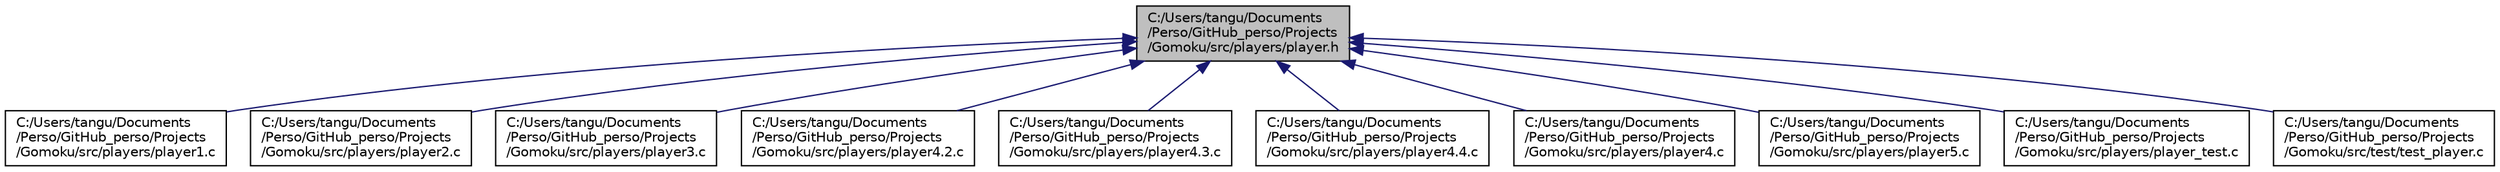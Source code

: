 digraph "C:/Users/tangu/Documents/Perso/GitHub_perso/Projects/Gomoku/src/players/player.h"
{
 // LATEX_PDF_SIZE
  edge [fontname="Helvetica",fontsize="10",labelfontname="Helvetica",labelfontsize="10"];
  node [fontname="Helvetica",fontsize="10",shape=record];
  Node1 [label="C:/Users/tangu/Documents\l/Perso/GitHub_perso/Projects\l/Gomoku/src/players/player.h",height=0.2,width=0.4,color="black", fillcolor="grey75", style="filled", fontcolor="black",tooltip=" "];
  Node1 -> Node2 [dir="back",color="midnightblue",fontsize="10",style="solid",fontname="Helvetica"];
  Node2 [label="C:/Users/tangu/Documents\l/Perso/GitHub_perso/Projects\l/Gomoku/src/players/player1.c",height=0.2,width=0.4,color="black", fillcolor="white", style="filled",URL="$player1_8c.html",tooltip=" "];
  Node1 -> Node3 [dir="back",color="midnightblue",fontsize="10",style="solid",fontname="Helvetica"];
  Node3 [label="C:/Users/tangu/Documents\l/Perso/GitHub_perso/Projects\l/Gomoku/src/players/player2.c",height=0.2,width=0.4,color="black", fillcolor="white", style="filled",URL="$player2_8c.html",tooltip=" "];
  Node1 -> Node4 [dir="back",color="midnightblue",fontsize="10",style="solid",fontname="Helvetica"];
  Node4 [label="C:/Users/tangu/Documents\l/Perso/GitHub_perso/Projects\l/Gomoku/src/players/player3.c",height=0.2,width=0.4,color="black", fillcolor="white", style="filled",URL="$player3_8c.html",tooltip=" "];
  Node1 -> Node5 [dir="back",color="midnightblue",fontsize="10",style="solid",fontname="Helvetica"];
  Node5 [label="C:/Users/tangu/Documents\l/Perso/GitHub_perso/Projects\l/Gomoku/src/players/player4.2.c",height=0.2,width=0.4,color="black", fillcolor="white", style="filled",URL="$player4_82_8c.html",tooltip=" "];
  Node1 -> Node6 [dir="back",color="midnightblue",fontsize="10",style="solid",fontname="Helvetica"];
  Node6 [label="C:/Users/tangu/Documents\l/Perso/GitHub_perso/Projects\l/Gomoku/src/players/player4.3.c",height=0.2,width=0.4,color="black", fillcolor="white", style="filled",URL="$player4_83_8c.html",tooltip=" "];
  Node1 -> Node7 [dir="back",color="midnightblue",fontsize="10",style="solid",fontname="Helvetica"];
  Node7 [label="C:/Users/tangu/Documents\l/Perso/GitHub_perso/Projects\l/Gomoku/src/players/player4.4.c",height=0.2,width=0.4,color="black", fillcolor="white", style="filled",URL="$player4_84_8c_source.html",tooltip=" "];
  Node1 -> Node8 [dir="back",color="midnightblue",fontsize="10",style="solid",fontname="Helvetica"];
  Node8 [label="C:/Users/tangu/Documents\l/Perso/GitHub_perso/Projects\l/Gomoku/src/players/player4.c",height=0.2,width=0.4,color="black", fillcolor="white", style="filled",URL="$player4_8c.html",tooltip=" "];
  Node1 -> Node9 [dir="back",color="midnightblue",fontsize="10",style="solid",fontname="Helvetica"];
  Node9 [label="C:/Users/tangu/Documents\l/Perso/GitHub_perso/Projects\l/Gomoku/src/players/player5.c",height=0.2,width=0.4,color="black", fillcolor="white", style="filled",URL="$player5_8c.html",tooltip=" "];
  Node1 -> Node10 [dir="back",color="midnightblue",fontsize="10",style="solid",fontname="Helvetica"];
  Node10 [label="C:/Users/tangu/Documents\l/Perso/GitHub_perso/Projects\l/Gomoku/src/players/player_test.c",height=0.2,width=0.4,color="black", fillcolor="white", style="filled",URL="$player__test_8c.html",tooltip=" "];
  Node1 -> Node11 [dir="back",color="midnightblue",fontsize="10",style="solid",fontname="Helvetica"];
  Node11 [label="C:/Users/tangu/Documents\l/Perso/GitHub_perso/Projects\l/Gomoku/src/test/test_player.c",height=0.2,width=0.4,color="black", fillcolor="white", style="filled",URL="$test__player_8c_source.html",tooltip=" "];
}
